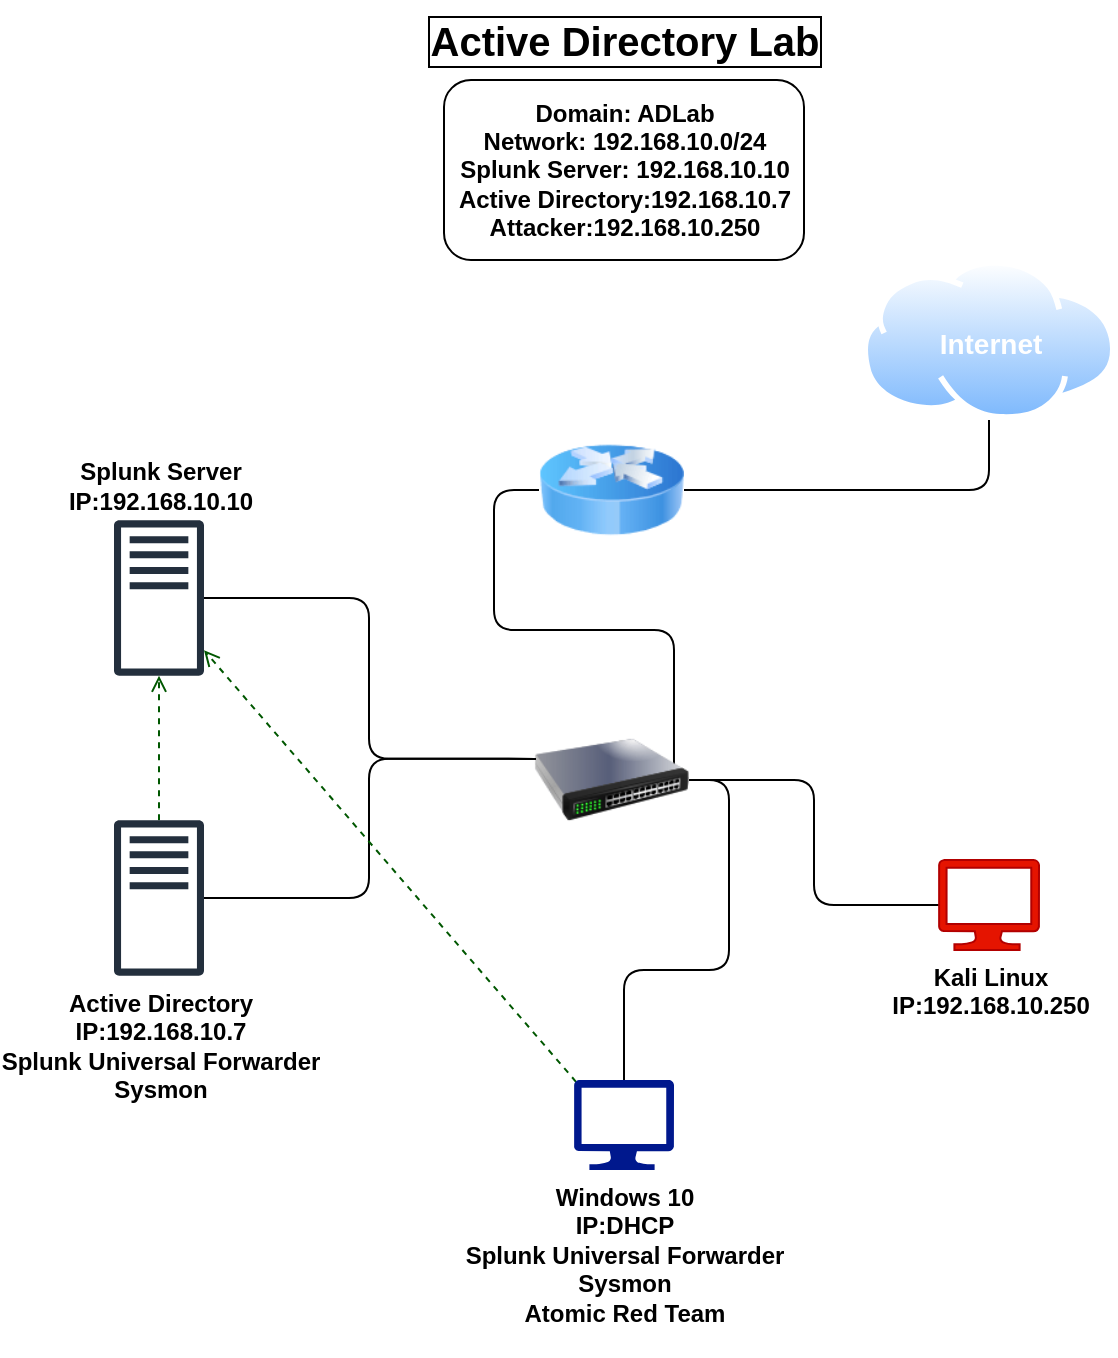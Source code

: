 <mxfile version="24.5.4" type="github">
  <diagram name="Page-1" id="s5Xa10bXptUxb6I1rRZs">
    <mxGraphModel dx="1165" dy="1097" grid="1" gridSize="10" guides="1" tooltips="1" connect="1" arrows="1" fold="1" page="1" pageScale="1" pageWidth="827" pageHeight="1169" background="#ffffff" math="0" shadow="0">
      <root>
        <mxCell id="0" />
        <mxCell id="1" parent="0" />
        <mxCell id="kl2m6a1VXugdCDTJGsaU-1" value="Splunk Server&lt;div&gt;IP:192.168.10.10&lt;/div&gt;" style="sketch=0;outlineConnect=0;fontColor=default;gradientColor=none;fillColor=#232F3D;strokeColor=none;dashed=0;verticalLabelPosition=top;verticalAlign=bottom;align=center;html=1;fontSize=12;fontStyle=1;aspect=fixed;pointerEvents=1;shape=mxgraph.aws4.traditional_server;labelPosition=center;textShadow=0;" parent="1" vertex="1">
          <mxGeometry x="163" y="360" width="45" height="78" as="geometry" />
        </mxCell>
        <mxCell id="kl2m6a1VXugdCDTJGsaU-51" style="edgeStyle=orthogonalEdgeStyle;rounded=1;orthogonalLoop=1;jettySize=auto;html=1;entryX=0.003;entryY=0.368;entryDx=0;entryDy=0;entryPerimeter=0;endArrow=none;endFill=0;curved=0;" parent="1" source="kl2m6a1VXugdCDTJGsaU-2" target="kl2m6a1VXugdCDTJGsaU-36" edge="1">
          <mxGeometry relative="1" as="geometry" />
        </mxCell>
        <mxCell id="kl2m6a1VXugdCDTJGsaU-53" value="" style="edgeStyle=orthogonalEdgeStyle;rounded=0;orthogonalLoop=1;jettySize=auto;html=1;endArrow=open;endFill=0;dashed=1;fillColor=#008a00;strokeColor=#005700;" parent="1" source="kl2m6a1VXugdCDTJGsaU-2" target="kl2m6a1VXugdCDTJGsaU-1" edge="1">
          <mxGeometry relative="1" as="geometry" />
        </mxCell>
        <mxCell id="kl2m6a1VXugdCDTJGsaU-2" value="Active Directory&lt;div&gt;IP:192.168.10.7&lt;/div&gt;&lt;div&gt;Splunk Universal Forwarder&lt;/div&gt;&lt;div&gt;Sysmon&lt;/div&gt;" style="sketch=0;outlineConnect=0;fontColor=#000000;gradientColor=none;fillColor=#232F3D;strokeColor=none;dashed=0;verticalLabelPosition=bottom;verticalAlign=top;align=center;html=1;fontSize=12;fontStyle=1;aspect=fixed;pointerEvents=1;shape=mxgraph.aws4.traditional_server;" parent="1" vertex="1">
          <mxGeometry x="163" y="510" width="45" height="78" as="geometry" />
        </mxCell>
        <mxCell id="kl2m6a1VXugdCDTJGsaU-43" style="edgeStyle=orthogonalEdgeStyle;rounded=1;orthogonalLoop=1;jettySize=auto;html=1;entryX=1;entryY=0.5;entryDx=0;entryDy=0;strokeColor=default;curved=0;shadow=0;flowAnimation=0;strokeWidth=1;endArrow=none;endFill=0;" parent="1" source="kl2m6a1VXugdCDTJGsaU-3" target="kl2m6a1VXugdCDTJGsaU-36" edge="1">
          <mxGeometry relative="1" as="geometry" />
        </mxCell>
        <mxCell id="kl2m6a1VXugdCDTJGsaU-55" style="rounded=0;orthogonalLoop=1;jettySize=auto;html=1;exitX=0.02;exitY=0.02;exitDx=0;exitDy=0;exitPerimeter=0;dashed=1;endArrow=open;endFill=0;fillColor=#008a00;strokeColor=#005700;" parent="1" source="kl2m6a1VXugdCDTJGsaU-3" target="kl2m6a1VXugdCDTJGsaU-1" edge="1">
          <mxGeometry relative="1" as="geometry">
            <mxPoint x="323" y="580" as="targetPoint" />
          </mxGeometry>
        </mxCell>
        <mxCell id="kl2m6a1VXugdCDTJGsaU-3" value="Windows 10&lt;div&gt;IP:DHCP&lt;/div&gt;&lt;div&gt;Splunk Universal Forwarder&lt;/div&gt;&lt;div&gt;Sysmon&lt;/div&gt;&lt;div&gt;Atomic Red Team&lt;/div&gt;&lt;div&gt;&lt;br&gt;&lt;/div&gt;" style="sketch=0;aspect=fixed;pointerEvents=1;shadow=0;dashed=0;html=1;strokeColor=none;labelPosition=center;verticalLabelPosition=bottom;verticalAlign=top;align=center;fillColor=#00188D;shape=mxgraph.azure.computer;fontStyle=1" parent="1" vertex="1">
          <mxGeometry x="393" y="640" width="50" height="45" as="geometry" />
        </mxCell>
        <mxCell id="kl2m6a1VXugdCDTJGsaU-42" style="edgeStyle=orthogonalEdgeStyle;rounded=1;orthogonalLoop=1;jettySize=auto;html=1;strokeColor=default;curved=0;endArrow=none;endFill=0;" parent="1" source="kl2m6a1VXugdCDTJGsaU-4" target="kl2m6a1VXugdCDTJGsaU-36" edge="1">
          <mxGeometry relative="1" as="geometry" />
        </mxCell>
        <mxCell id="kl2m6a1VXugdCDTJGsaU-4" value="Kali Linux&lt;div&gt;IP:192.168.10.250&lt;/div&gt;&lt;div&gt;&lt;br&gt;&lt;/div&gt;" style="sketch=0;aspect=fixed;pointerEvents=1;shadow=0;dashed=0;html=1;strokeColor=#B20000;labelPosition=center;verticalLabelPosition=bottom;verticalAlign=top;align=center;fillColor=#e51400;shape=mxgraph.azure.computer;fontColor=#000000;fontStyle=1" parent="1" vertex="1">
          <mxGeometry x="575.5" y="530" width="50" height="45" as="geometry" />
        </mxCell>
        <mxCell id="kl2m6a1VXugdCDTJGsaU-38" style="edgeStyle=orthogonalEdgeStyle;rounded=1;orthogonalLoop=1;jettySize=auto;html=1;entryX=0.5;entryY=1;entryDx=0;entryDy=0;curved=0;endArrow=none;endFill=0;" parent="1" source="kl2m6a1VXugdCDTJGsaU-10" target="kl2m6a1VXugdCDTJGsaU-13" edge="1">
          <mxGeometry relative="1" as="geometry" />
        </mxCell>
        <mxCell id="kl2m6a1VXugdCDTJGsaU-10" value="" style="image;html=1;image=img/lib/clip_art/networking/Router_Icon_128x128.png;imageBorder=none;" parent="1" vertex="1">
          <mxGeometry x="375.5" y="310" width="72.5" height="70" as="geometry" />
        </mxCell>
        <mxCell id="kl2m6a1VXugdCDTJGsaU-13" value="Internet" style="image;aspect=fixed;perimeter=ellipsePerimeter;html=1;align=center;shadow=0;dashed=0;spacingTop=3;image=img/lib/active_directory/internet_cloud.svg;labelPosition=center;verticalLabelPosition=middle;verticalAlign=middle;labelBackgroundColor=none;fontColor=#FFFFFF;fontStyle=1;fontSize=14;" parent="1" vertex="1">
          <mxGeometry x="537.01" y="230" width="126.98" height="80" as="geometry" />
        </mxCell>
        <mxCell id="kl2m6a1VXugdCDTJGsaU-49" value="" style="edgeStyle=orthogonalEdgeStyle;rounded=1;orthogonalLoop=1;jettySize=auto;html=1;exitX=0.903;exitY=0.5;exitDx=0;exitDy=0;exitPerimeter=0;endArrow=none;endFill=0;entryX=0;entryY=0.5;entryDx=0;entryDy=0;curved=0;" parent="1" source="kl2m6a1VXugdCDTJGsaU-36" target="kl2m6a1VXugdCDTJGsaU-10" edge="1">
          <mxGeometry relative="1" as="geometry">
            <mxPoint x="363" y="430" as="sourcePoint" />
          </mxGeometry>
        </mxCell>
        <mxCell id="kl2m6a1VXugdCDTJGsaU-36" value="" style="image;html=1;image=img/lib/clip_art/networking/Switch_128x128.png;imageBorder=none;shadow=0;perimeterSpacing=0;imageBackground=none;" parent="1" vertex="1">
          <mxGeometry x="373" y="450" width="77.5" height="80" as="geometry" />
        </mxCell>
        <mxCell id="kl2m6a1VXugdCDTJGsaU-41" value="Domain: ADLab&lt;div&gt;Network: 192.168.10.0/24&lt;/div&gt;&lt;div&gt;Splunk Server: 192.168.10.10&lt;/div&gt;&lt;div&gt;Active Directory:192.168.10.7&lt;/div&gt;&lt;div&gt;Attacker:192.168.10.250&lt;/div&gt;" style="text;html=1;align=center;verticalAlign=middle;resizable=0;points=[];autosize=1;rounded=1;glass=0;shadow=0;fillColor=none;strokeColor=default;fontColor=default;gradientColor=none;fontStyle=1" parent="1" vertex="1">
          <mxGeometry x="328" y="140" width="180" height="90" as="geometry" />
        </mxCell>
        <mxCell id="kl2m6a1VXugdCDTJGsaU-52" style="edgeStyle=orthogonalEdgeStyle;rounded=1;orthogonalLoop=1;jettySize=auto;html=1;entryX=0.013;entryY=0.368;entryDx=0;entryDy=0;entryPerimeter=0;endArrow=none;endFill=0;curved=0;" parent="1" source="kl2m6a1VXugdCDTJGsaU-1" target="kl2m6a1VXugdCDTJGsaU-36" edge="1">
          <mxGeometry relative="1" as="geometry" />
        </mxCell>
        <mxCell id="kl2m6a1VXugdCDTJGsaU-56" value="Active Directory Lab" style="text;html=1;align=center;verticalAlign=middle;resizable=0;points=[];autosize=1;strokeColor=none;fillColor=none;fontStyle=1;fontSize=20;labelPosition=center;verticalLabelPosition=middle;horizontal=1;labelBorderColor=default;" parent="1" vertex="1">
          <mxGeometry x="318" y="100" width="200" height="40" as="geometry" />
        </mxCell>
      </root>
    </mxGraphModel>
  </diagram>
</mxfile>
